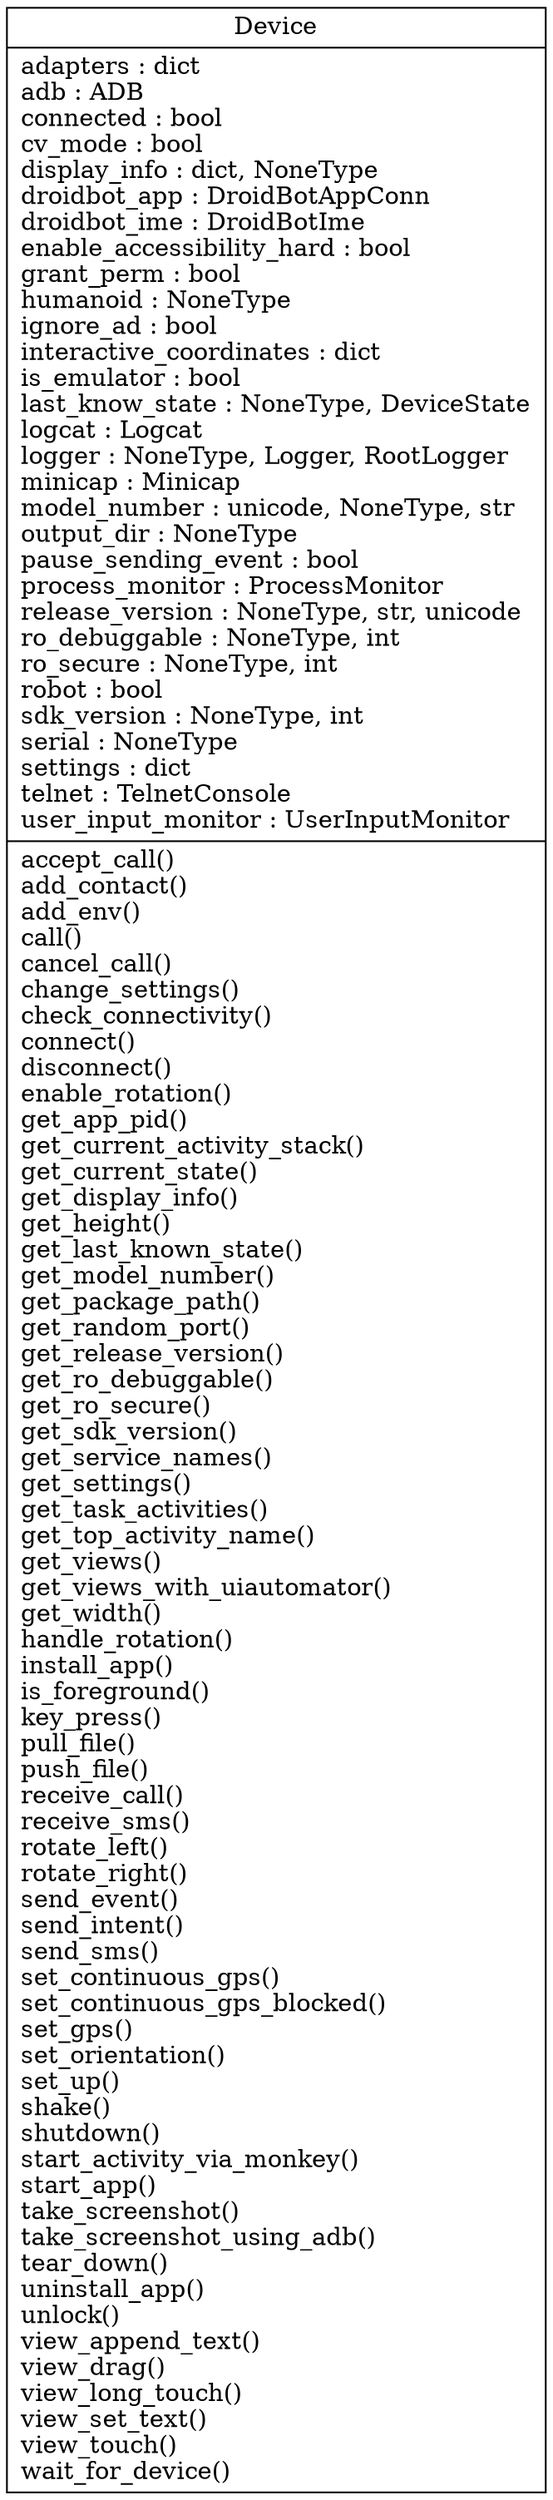 digraph "classes_device" {
charset="utf-8"
rankdir=BT
"0" [label="{Device|adapters : dict\ladb : ADB\lconnected : bool\lcv_mode : bool\ldisplay_info : dict, NoneType\ldroidbot_app : DroidBotAppConn\ldroidbot_ime : DroidBotIme\lenable_accessibility_hard : bool\lgrant_perm : bool\lhumanoid : NoneType\lignore_ad : bool\linteractive_coordinates : dict\lis_emulator : bool\llast_know_state : NoneType, DeviceState\llogcat : Logcat\llogger : NoneType, Logger, RootLogger\lminicap : Minicap\lmodel_number : unicode, NoneType, str\loutput_dir : NoneType\lpause_sending_event : bool\lprocess_monitor : ProcessMonitor\lrelease_version : NoneType, str, unicode\lro_debuggable : NoneType, int\lro_secure : NoneType, int\lrobot : bool\lsdk_version : NoneType, int\lserial : NoneType\lsettings : dict\ltelnet : TelnetConsole\luser_input_monitor : UserInputMonitor\l|accept_call()\ladd_contact()\ladd_env()\lcall()\lcancel_call()\lchange_settings()\lcheck_connectivity()\lconnect()\ldisconnect()\lenable_rotation()\lget_app_pid()\lget_current_activity_stack()\lget_current_state()\lget_display_info()\lget_height()\lget_last_known_state()\lget_model_number()\lget_package_path()\lget_random_port()\lget_release_version()\lget_ro_debuggable()\lget_ro_secure()\lget_sdk_version()\lget_service_names()\lget_settings()\lget_task_activities()\lget_top_activity_name()\lget_views()\lget_views_with_uiautomator()\lget_width()\lhandle_rotation()\linstall_app()\lis_foreground()\lkey_press()\lpull_file()\lpush_file()\lreceive_call()\lreceive_sms()\lrotate_left()\lrotate_right()\lsend_event()\lsend_intent()\lsend_sms()\lset_continuous_gps()\lset_continuous_gps_blocked()\lset_gps()\lset_orientation()\lset_up()\lshake()\lshutdown()\lstart_activity_via_monkey()\lstart_app()\ltake_screenshot()\ltake_screenshot_using_adb()\ltear_down()\luninstall_app()\lunlock()\lview_append_text()\lview_drag()\lview_long_touch()\lview_set_text()\lview_touch()\lwait_for_device()\l}", shape="record"];
}
